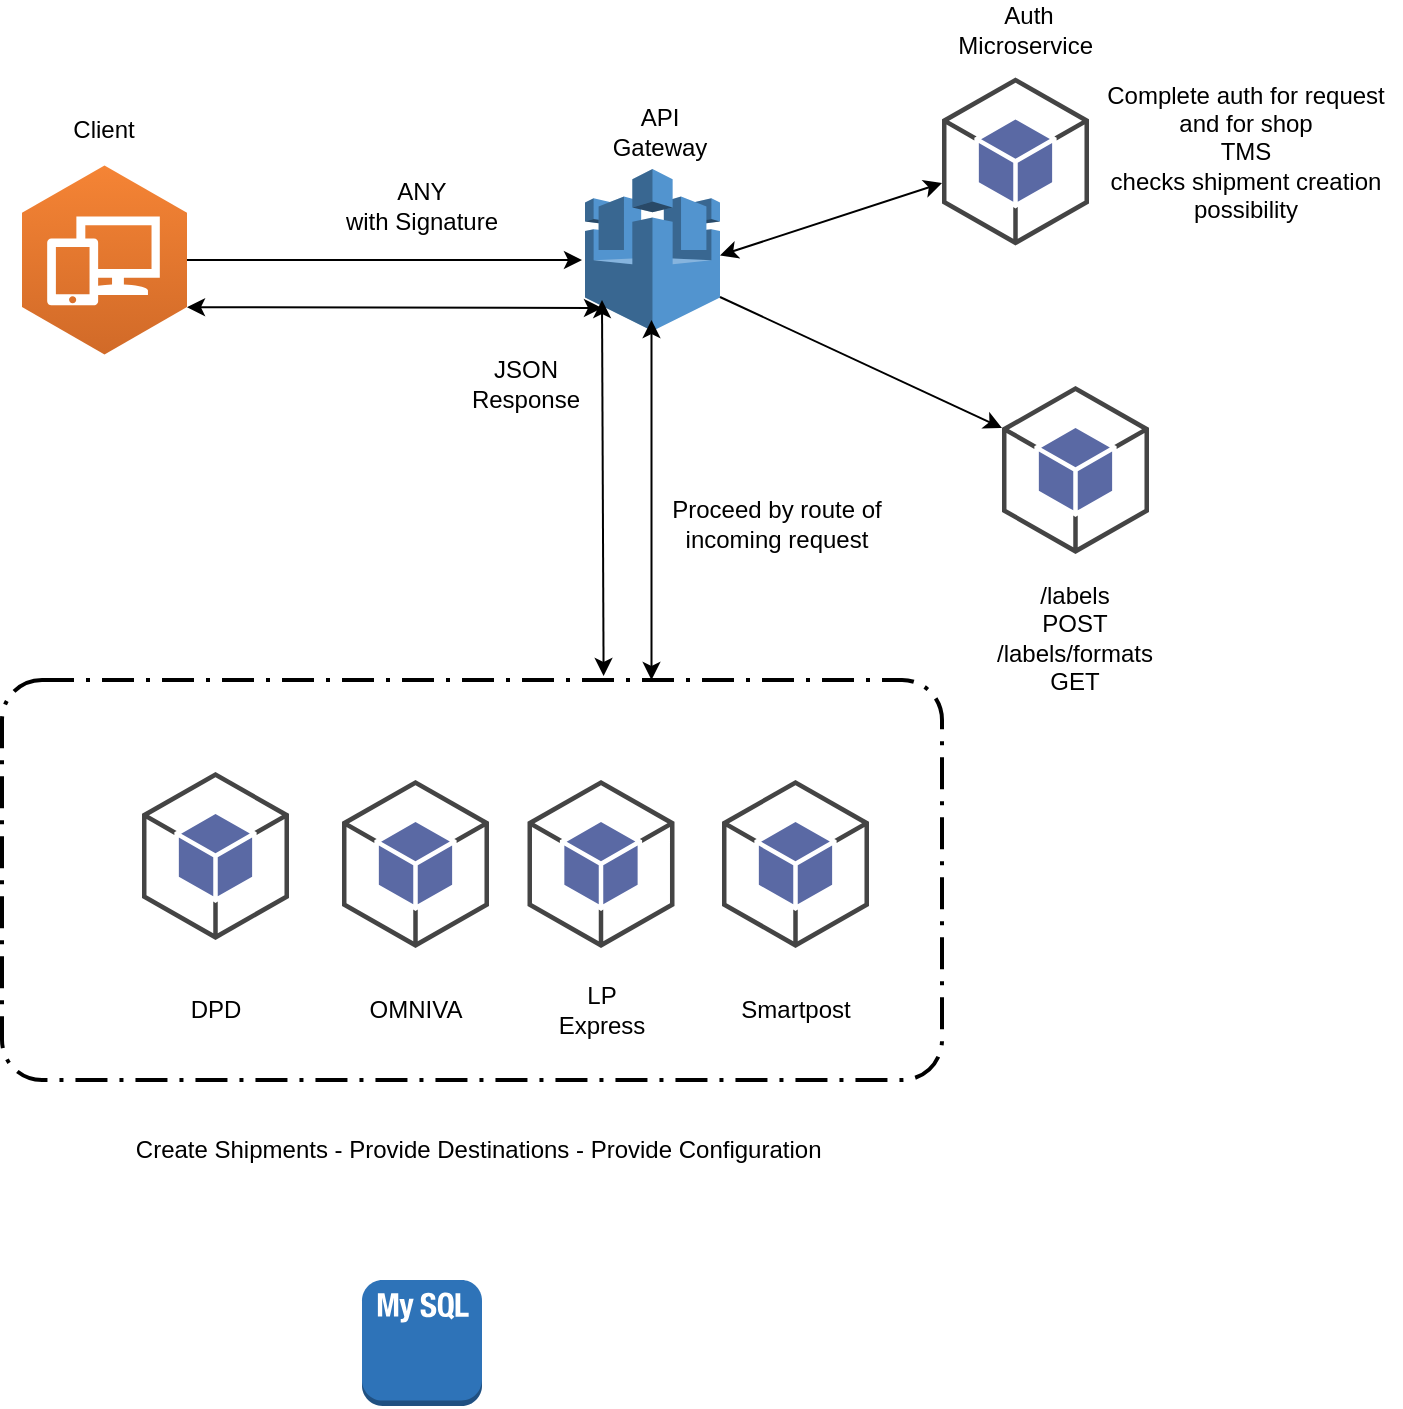 <mxfile version="22.0.5" type="github">
  <diagram id="Ht1M8jgEwFfnCIfOTk4-" name="Page-1">
    <mxGraphModel dx="1674" dy="798" grid="1" gridSize="10" guides="1" tooltips="1" connect="1" arrows="1" fold="1" page="1" pageScale="1" pageWidth="1169" pageHeight="827" math="0" shadow="0">
      <root>
        <mxCell id="0" />
        <mxCell id="1" parent="0" />
        <mxCell id="IbvGenf9ESDn4LlJbBb--12" style="edgeStyle=orthogonalEdgeStyle;rounded=0;orthogonalLoop=1;jettySize=auto;html=1;exitX=0.5;exitY=1;exitDx=0;exitDy=0;" parent="1" edge="1">
          <mxGeometry relative="1" as="geometry">
            <mxPoint x="260" y="280" as="sourcePoint" />
            <mxPoint x="260" y="280" as="targetPoint" />
          </mxGeometry>
        </mxCell>
        <mxCell id="IbvGenf9ESDn4LlJbBb--31" value="" style="outlineConnect=0;dashed=0;verticalLabelPosition=bottom;verticalAlign=top;align=center;html=1;shape=mxgraph.aws3.workspaces;fillColor=#D16A28;gradientColor=#F58435;gradientDirection=north;" parent="1" vertex="1">
          <mxGeometry x="180" y="92.75" width="82.5" height="94.5" as="geometry" />
        </mxCell>
        <mxCell id="IbvGenf9ESDn4LlJbBb--32" style="edgeStyle=orthogonalEdgeStyle;rounded=0;orthogonalLoop=1;jettySize=auto;html=1;exitX=1;exitY=0.5;exitDx=0;exitDy=0;exitPerimeter=0;" parent="1" source="IbvGenf9ESDn4LlJbBb--31" edge="1">
          <mxGeometry relative="1" as="geometry">
            <mxPoint x="460" y="140" as="targetPoint" />
          </mxGeometry>
        </mxCell>
        <mxCell id="IbvGenf9ESDn4LlJbBb--33" value="Client" style="text;html=1;strokeColor=none;fillColor=none;align=center;verticalAlign=middle;whiteSpace=wrap;rounded=0;" parent="1" vertex="1">
          <mxGeometry x="191.25" y="59.5" width="60" height="30" as="geometry" />
        </mxCell>
        <mxCell id="IbvGenf9ESDn4LlJbBb--76" value="" style="outlineConnect=0;dashed=0;verticalLabelPosition=bottom;verticalAlign=top;align=center;html=1;shape=mxgraph.aws3.android;fillColor=#5A69A4;gradientColor=none;" parent="1" vertex="1">
          <mxGeometry x="240" y="396" width="73.5" height="84" as="geometry" />
        </mxCell>
        <mxCell id="IbvGenf9ESDn4LlJbBb--77" value="" style="outlineConnect=0;dashed=0;verticalLabelPosition=bottom;verticalAlign=top;align=center;html=1;shape=mxgraph.aws3.android;fillColor=#5A69A4;gradientColor=none;" parent="1" vertex="1">
          <mxGeometry x="340" y="400" width="73.5" height="84" as="geometry" />
        </mxCell>
        <mxCell id="IbvGenf9ESDn4LlJbBb--78" value="" style="outlineConnect=0;dashed=0;verticalLabelPosition=bottom;verticalAlign=top;align=center;html=1;shape=mxgraph.aws3.android;fillColor=#5A69A4;gradientColor=none;" parent="1" vertex="1">
          <mxGeometry x="432.75" y="400" width="73.5" height="84" as="geometry" />
        </mxCell>
        <mxCell id="IbvGenf9ESDn4LlJbBb--87" value="JSON Response" style="text;html=1;strokeColor=none;fillColor=none;align=center;verticalAlign=middle;whiteSpace=wrap;rounded=0;" parent="1" vertex="1">
          <mxGeometry x="401.5" y="187.25" width="60" height="30" as="geometry" />
        </mxCell>
        <mxCell id="IbvGenf9ESDn4LlJbBb--96" value="ANY&lt;br&gt;with Signature" style="text;html=1;strokeColor=none;fillColor=none;align=center;verticalAlign=middle;whiteSpace=wrap;rounded=0;" parent="1" vertex="1">
          <mxGeometry x="340" y="92.75" width="80" height="40" as="geometry" />
        </mxCell>
        <mxCell id="IbvGenf9ESDn4LlJbBb--98" value="" style="outlineConnect=0;dashed=0;verticalLabelPosition=bottom;verticalAlign=top;align=center;html=1;shape=mxgraph.aws3.android;fillColor=#5A69A4;gradientColor=none;" parent="1" vertex="1">
          <mxGeometry x="530" y="400" width="73.5" height="84" as="geometry" />
        </mxCell>
        <mxCell id="IbvGenf9ESDn4LlJbBb--101" value="DPD" style="text;html=1;strokeColor=none;fillColor=none;align=center;verticalAlign=middle;whiteSpace=wrap;rounded=0;" parent="1" vertex="1">
          <mxGeometry x="246.75" y="500" width="60" height="30" as="geometry" />
        </mxCell>
        <mxCell id="IbvGenf9ESDn4LlJbBb--108" value="OMNIVA" style="text;html=1;strokeColor=none;fillColor=none;align=center;verticalAlign=middle;whiteSpace=wrap;rounded=0;" parent="1" vertex="1">
          <mxGeometry x="346.75" y="500" width="60" height="30" as="geometry" />
        </mxCell>
        <mxCell id="IbvGenf9ESDn4LlJbBb--109" value="LP Express" style="text;html=1;strokeColor=none;fillColor=none;align=center;verticalAlign=middle;whiteSpace=wrap;rounded=0;" parent="1" vertex="1">
          <mxGeometry x="439.5" y="500" width="60" height="30" as="geometry" />
        </mxCell>
        <mxCell id="IbvGenf9ESDn4LlJbBb--110" value="Smartpost" style="text;html=1;strokeColor=none;fillColor=none;align=center;verticalAlign=middle;whiteSpace=wrap;rounded=0;" parent="1" vertex="1">
          <mxGeometry x="536.75" y="500" width="60" height="30" as="geometry" />
        </mxCell>
        <mxCell id="IbvGenf9ESDn4LlJbBb--115" value="" style="outlineConnect=0;dashed=0;verticalLabelPosition=bottom;verticalAlign=top;align=center;html=1;shape=mxgraph.aws3.mysql_db_instance_2;fillColor=#2E73B8;gradientColor=none;" parent="1" vertex="1">
          <mxGeometry x="350" y="650" width="60" height="63" as="geometry" />
        </mxCell>
        <mxCell id="VfG_WuXAYjkoEv0OF0y1-20" value="" style="outlineConnect=0;dashed=0;verticalLabelPosition=bottom;verticalAlign=top;align=center;html=1;shape=mxgraph.aws3.aws_iot;fillColor=#5294CF;gradientColor=none;direction=east;" vertex="1" parent="1">
          <mxGeometry x="461.5" y="94.5" width="67.5" height="81" as="geometry" />
        </mxCell>
        <mxCell id="VfG_WuXAYjkoEv0OF0y1-21" value="API Gateway" style="text;html=1;strokeColor=none;fillColor=none;align=center;verticalAlign=middle;whiteSpace=wrap;rounded=0;" vertex="1" parent="1">
          <mxGeometry x="469" y="61" width="60" height="30" as="geometry" />
        </mxCell>
        <mxCell id="VfG_WuXAYjkoEv0OF0y1-23" value="" style="endArrow=classic;startArrow=classic;html=1;rounded=0;entryX=0.145;entryY=0.855;entryDx=0;entryDy=0;entryPerimeter=0;" edge="1" parent="1">
          <mxGeometry width="50" height="50" relative="1" as="geometry">
            <mxPoint x="529" y="137.75" as="sourcePoint" />
            <mxPoint x="640.005" y="101.56" as="targetPoint" />
          </mxGeometry>
        </mxCell>
        <mxCell id="VfG_WuXAYjkoEv0OF0y1-24" value="Auth Microservice&amp;nbsp;" style="text;html=1;strokeColor=none;fillColor=none;align=center;verticalAlign=middle;whiteSpace=wrap;rounded=0;" vertex="1" parent="1">
          <mxGeometry x="637" y="10" width="93" height="30" as="geometry" />
        </mxCell>
        <mxCell id="VfG_WuXAYjkoEv0OF0y1-25" value="Complete auth for request and for shop&lt;br&gt;TMS&lt;br&gt;checks shipment creation possibility" style="text;html=1;strokeColor=none;fillColor=none;align=center;verticalAlign=middle;whiteSpace=wrap;rounded=0;" vertex="1" parent="1">
          <mxGeometry x="713.5" y="48.75" width="156" height="75" as="geometry" />
        </mxCell>
        <mxCell id="VfG_WuXAYjkoEv0OF0y1-27" value="Proceed by route of incoming request" style="text;html=1;strokeColor=none;fillColor=none;align=center;verticalAlign=middle;whiteSpace=wrap;rounded=0;" vertex="1" parent="1">
          <mxGeometry x="499.5" y="257" width="115" height="30" as="geometry" />
        </mxCell>
        <mxCell id="VfG_WuXAYjkoEv0OF0y1-34" value="" style="outlineConnect=0;dashed=0;verticalLabelPosition=bottom;verticalAlign=top;align=center;html=1;shape=mxgraph.aws3.android;fillColor=#5A69A4;gradientColor=none;" vertex="1" parent="1">
          <mxGeometry x="670" y="203" width="73.5" height="84" as="geometry" />
        </mxCell>
        <mxCell id="VfG_WuXAYjkoEv0OF0y1-35" value="/labels&lt;br&gt;POST&lt;br&gt;/labels/formats&lt;br&gt;GET" style="text;html=1;strokeColor=none;fillColor=none;align=center;verticalAlign=middle;whiteSpace=wrap;rounded=0;" vertex="1" parent="1">
          <mxGeometry x="655.25" y="280" width="103" height="97" as="geometry" />
        </mxCell>
        <mxCell id="VfG_WuXAYjkoEv0OF0y1-36" value="" style="rounded=1;arcSize=10;dashed=1;fillColor=none;gradientColor=none;dashPattern=8 3 1 3;strokeWidth=2;" vertex="1" parent="1">
          <mxGeometry x="170" y="350" width="470" height="200" as="geometry" />
        </mxCell>
        <mxCell id="VfG_WuXAYjkoEv0OF0y1-37" value="Create Shipments - Provide Destinations - Provide Configuration&amp;nbsp;" style="text;html=1;strokeColor=none;fillColor=none;align=center;verticalAlign=middle;whiteSpace=wrap;rounded=0;" vertex="1" parent="1">
          <mxGeometry x="180" y="560" width="460" height="50" as="geometry" />
        </mxCell>
        <mxCell id="VfG_WuXAYjkoEv0OF0y1-40" value="" style="endArrow=classic;html=1;rounded=0;exitX=1;exitY=0.79;exitDx=0;exitDy=0;exitPerimeter=0;entryX=0;entryY=0.25;entryDx=0;entryDy=0;entryPerimeter=0;" edge="1" parent="1" source="VfG_WuXAYjkoEv0OF0y1-20" target="VfG_WuXAYjkoEv0OF0y1-34">
          <mxGeometry width="50" height="50" relative="1" as="geometry">
            <mxPoint x="560" y="200" as="sourcePoint" />
            <mxPoint x="610" y="150" as="targetPoint" />
          </mxGeometry>
        </mxCell>
        <mxCell id="VfG_WuXAYjkoEv0OF0y1-44" value="" style="endArrow=classic;startArrow=classic;html=1;rounded=0;exitX=0.64;exitY=-0.01;exitDx=0;exitDy=0;exitPerimeter=0;" edge="1" parent="1" source="VfG_WuXAYjkoEv0OF0y1-36">
          <mxGeometry width="50" height="50" relative="1" as="geometry">
            <mxPoint x="470" y="340" as="sourcePoint" />
            <mxPoint x="470" y="160" as="targetPoint" />
          </mxGeometry>
        </mxCell>
        <mxCell id="VfG_WuXAYjkoEv0OF0y1-48" value="" style="endArrow=classic;startArrow=classic;html=1;rounded=0;exitX=1;exitY=0.75;exitDx=0;exitDy=0;exitPerimeter=0;" edge="1" parent="1" source="IbvGenf9ESDn4LlJbBb--31">
          <mxGeometry width="50" height="50" relative="1" as="geometry">
            <mxPoint x="410" y="210" as="sourcePoint" />
            <mxPoint x="470" y="164" as="targetPoint" />
          </mxGeometry>
        </mxCell>
        <mxCell id="VfG_WuXAYjkoEv0OF0y1-49" value="" style="endArrow=classic;startArrow=classic;html=1;rounded=0;" edge="1" parent="1">
          <mxGeometry width="50" height="50" relative="1" as="geometry">
            <mxPoint x="494.75" y="350" as="sourcePoint" />
            <mxPoint x="494.75" y="170" as="targetPoint" />
          </mxGeometry>
        </mxCell>
        <mxCell id="VfG_WuXAYjkoEv0OF0y1-51" value="" style="outlineConnect=0;dashed=0;verticalLabelPosition=bottom;verticalAlign=top;align=center;html=1;shape=mxgraph.aws3.android;fillColor=#5A69A4;gradientColor=none;" vertex="1" parent="1">
          <mxGeometry x="640" y="48.75" width="73.5" height="84" as="geometry" />
        </mxCell>
      </root>
    </mxGraphModel>
  </diagram>
</mxfile>
